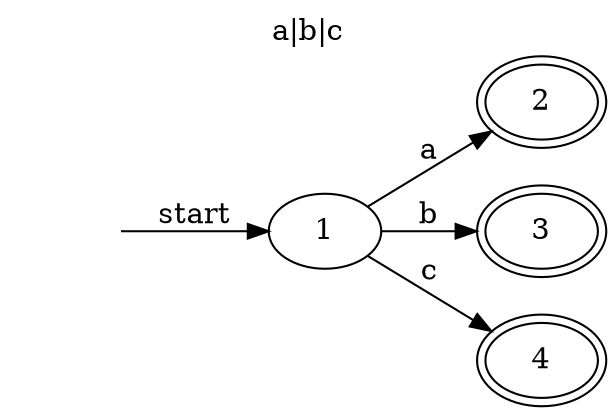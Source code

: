 digraph G {
	rankdir=LR;
	1 -> 2 [label="a"]
	1 -> 3 [label="b"]
	1 -> 4 [label="c"]
	2 [peripheries=2]
	3 [peripheries=2]
	4 [peripheries=2]
	" " [shape=plaintext]
	" " -> 1 [label="start"]
	labelloc="t";
	label="a|b|c";
}

